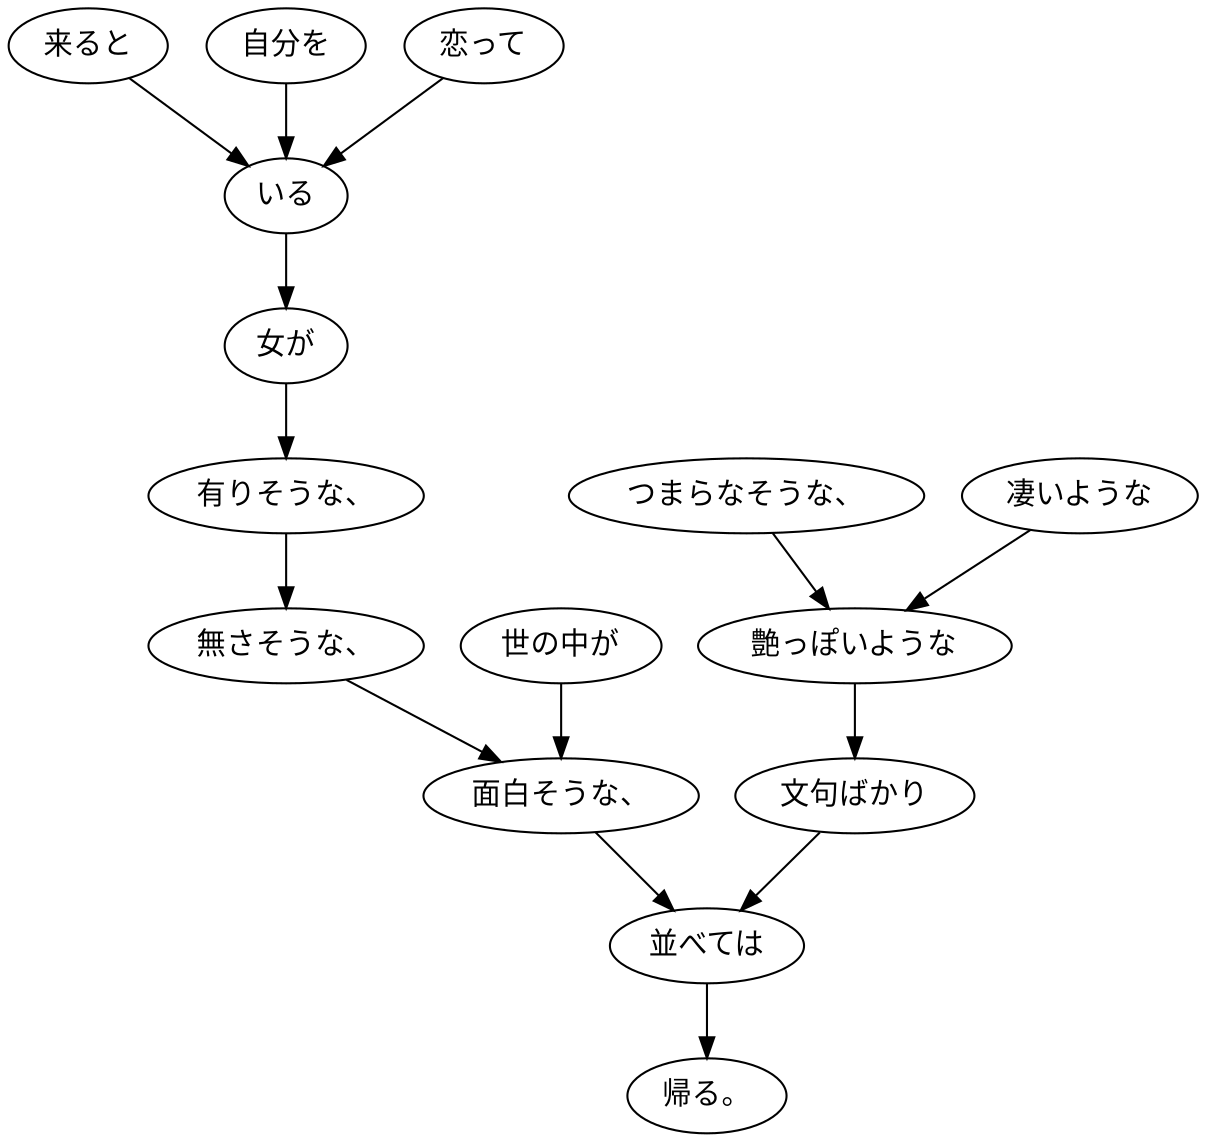 digraph graph394 {
	node0 [label="来ると"];
	node1 [label="自分を"];
	node2 [label="恋って"];
	node3 [label="いる"];
	node4 [label="女が"];
	node5 [label="有りそうな、"];
	node6 [label="無さそうな、"];
	node7 [label="世の中が"];
	node8 [label="面白そうな、"];
	node9 [label="つまらなそうな、"];
	node10 [label="凄いような"];
	node11 [label="艶っぽいような"];
	node12 [label="文句ばかり"];
	node13 [label="並べては"];
	node14 [label="帰る。"];
	node0 -> node3;
	node1 -> node3;
	node2 -> node3;
	node3 -> node4;
	node4 -> node5;
	node5 -> node6;
	node6 -> node8;
	node7 -> node8;
	node8 -> node13;
	node9 -> node11;
	node10 -> node11;
	node11 -> node12;
	node12 -> node13;
	node13 -> node14;
}
